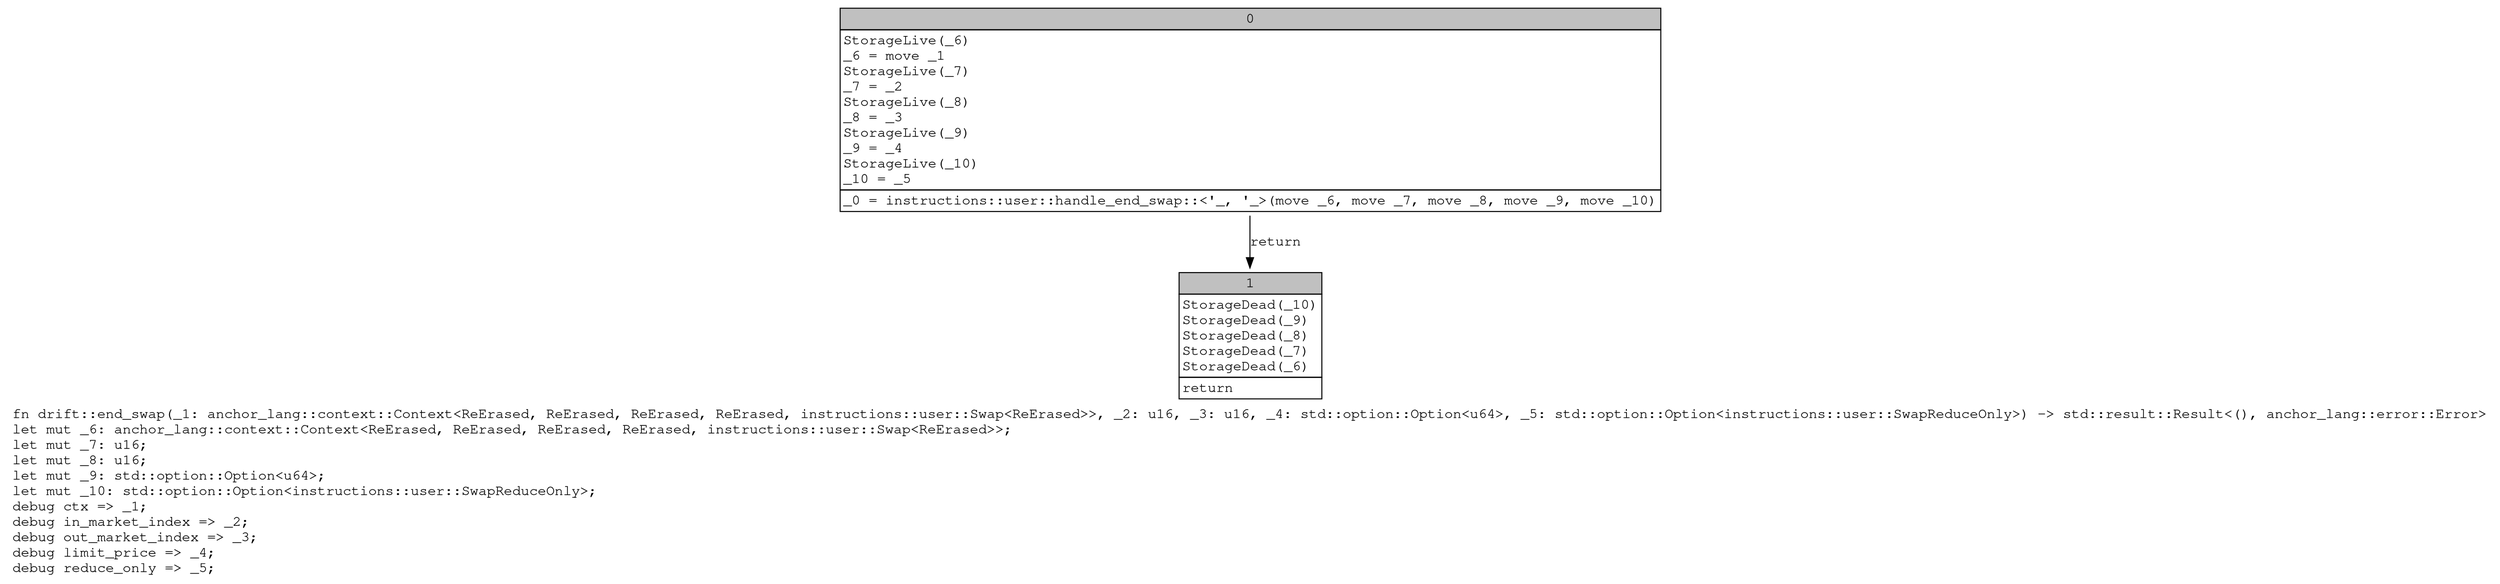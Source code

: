 digraph Mir_0_19861 {
    graph [fontname="Courier, monospace"];
    node [fontname="Courier, monospace"];
    edge [fontname="Courier, monospace"];
    label=<fn drift::end_swap(_1: anchor_lang::context::Context&lt;ReErased, ReErased, ReErased, ReErased, instructions::user::Swap&lt;ReErased&gt;&gt;, _2: u16, _3: u16, _4: std::option::Option&lt;u64&gt;, _5: std::option::Option&lt;instructions::user::SwapReduceOnly&gt;) -&gt; std::result::Result&lt;(), anchor_lang::error::Error&gt;<br align="left"/>let mut _6: anchor_lang::context::Context&lt;ReErased, ReErased, ReErased, ReErased, instructions::user::Swap&lt;ReErased&gt;&gt;;<br align="left"/>let mut _7: u16;<br align="left"/>let mut _8: u16;<br align="left"/>let mut _9: std::option::Option&lt;u64&gt;;<br align="left"/>let mut _10: std::option::Option&lt;instructions::user::SwapReduceOnly&gt;;<br align="left"/>debug ctx =&gt; _1;<br align="left"/>debug in_market_index =&gt; _2;<br align="left"/>debug out_market_index =&gt; _3;<br align="left"/>debug limit_price =&gt; _4;<br align="left"/>debug reduce_only =&gt; _5;<br align="left"/>>;
    bb0__0_19861 [shape="none", label=<<table border="0" cellborder="1" cellspacing="0"><tr><td bgcolor="gray" align="center" colspan="1">0</td></tr><tr><td align="left" balign="left">StorageLive(_6)<br/>_6 = move _1<br/>StorageLive(_7)<br/>_7 = _2<br/>StorageLive(_8)<br/>_8 = _3<br/>StorageLive(_9)<br/>_9 = _4<br/>StorageLive(_10)<br/>_10 = _5<br/></td></tr><tr><td align="left">_0 = instructions::user::handle_end_swap::&lt;'_, '_&gt;(move _6, move _7, move _8, move _9, move _10)</td></tr></table>>];
    bb1__0_19861 [shape="none", label=<<table border="0" cellborder="1" cellspacing="0"><tr><td bgcolor="gray" align="center" colspan="1">1</td></tr><tr><td align="left" balign="left">StorageDead(_10)<br/>StorageDead(_9)<br/>StorageDead(_8)<br/>StorageDead(_7)<br/>StorageDead(_6)<br/></td></tr><tr><td align="left">return</td></tr></table>>];
    bb0__0_19861 -> bb1__0_19861 [label="return"];
}
